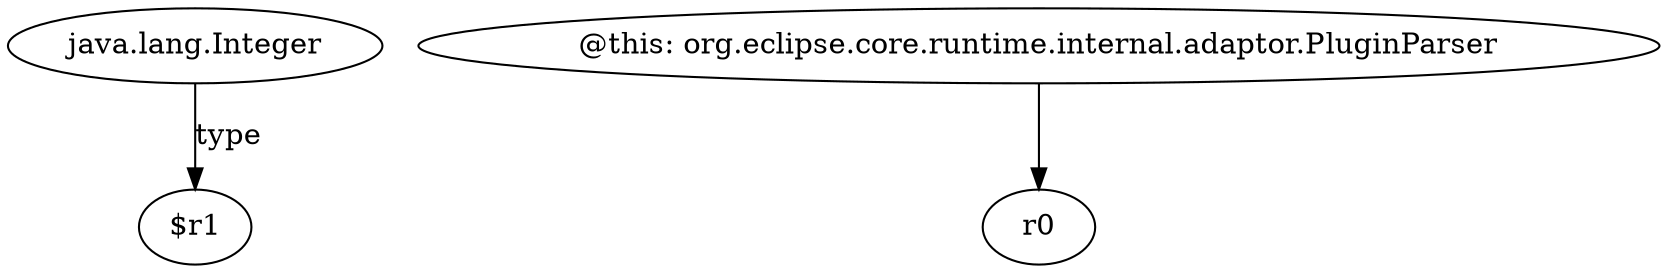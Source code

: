 digraph g {
0[label="java.lang.Integer"]
1[label="$r1"]
0->1[label="type"]
2[label="@this: org.eclipse.core.runtime.internal.adaptor.PluginParser"]
3[label="r0"]
2->3[label=""]
}